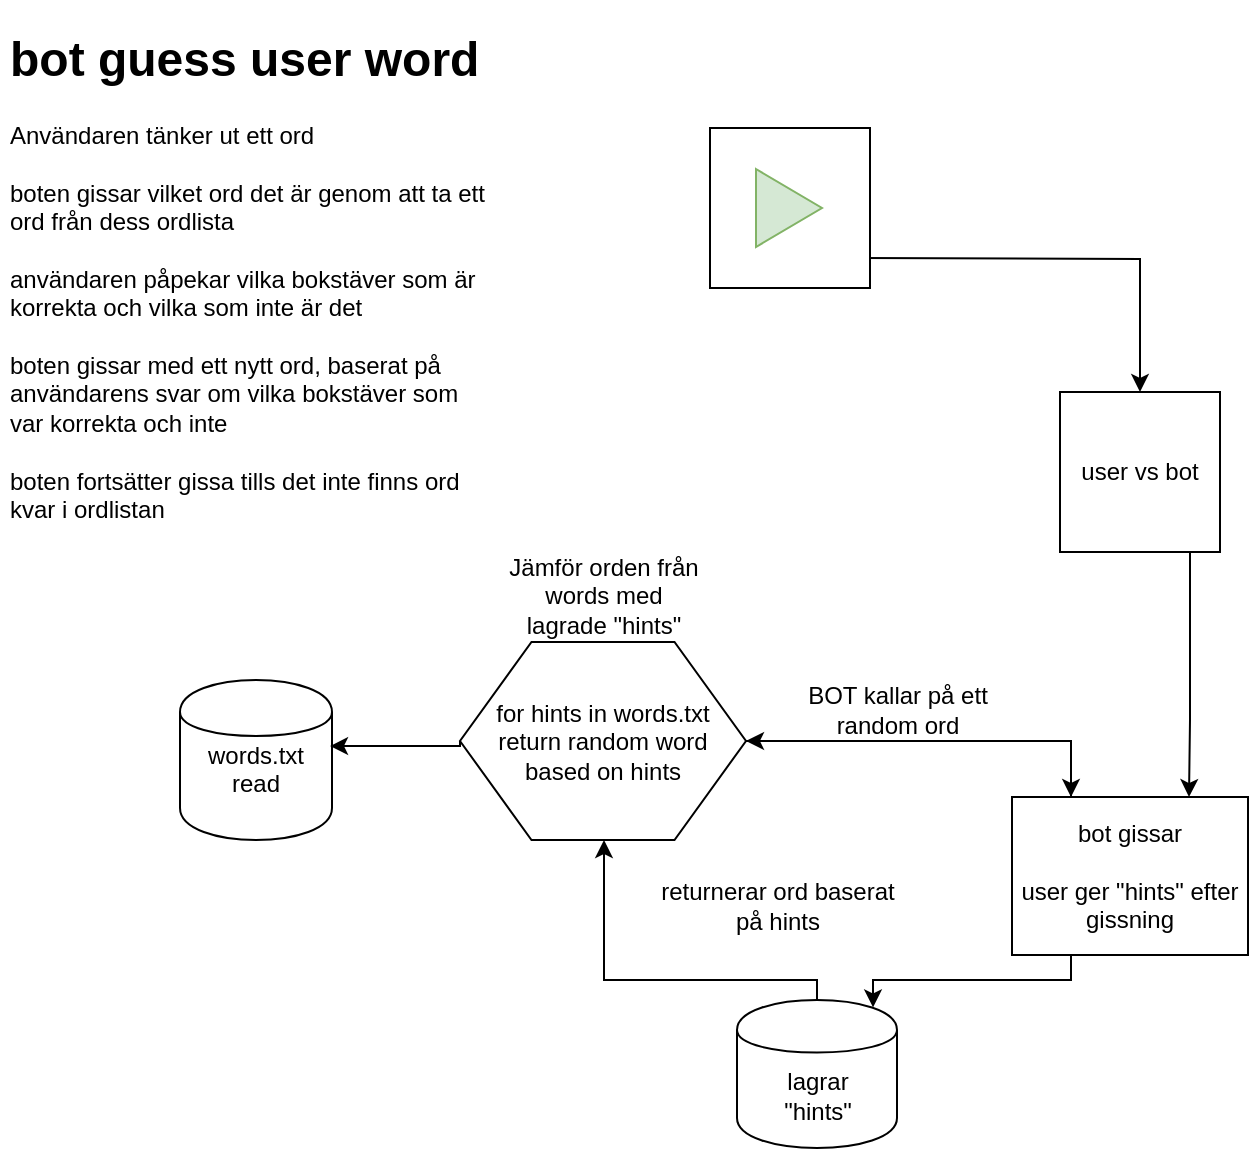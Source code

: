 <mxfile version="11.3.0" type="github" pages="2"><diagram id="BayFlBsPA-Ef_R6_t5vN" name="Page-1"><mxGraphModel dx="718" dy="612" grid="1" gridSize="10" guides="1" tooltips="1" connect="1" arrows="1" fold="1" page="1" pageScale="1" pageWidth="850" pageHeight="1100" math="0" shadow="0"><root><mxCell id="0"/><mxCell id="1" parent="0"/><mxCell id="5FHbaKvfoy41Bbh2jMV5-4" style="edgeStyle=orthogonalEdgeStyle;rounded=0;orthogonalLoop=1;jettySize=auto;html=1;entryX=0.75;entryY=0;entryDx=0;entryDy=0;" edge="1" parent="1" source="Tulo__wce1pPb_o4uQko-7" target="5FHbaKvfoy41Bbh2jMV5-1"><mxGeometry relative="1" as="geometry"><Array as="points"><mxPoint x="625" y="420"/><mxPoint x="625" y="420"/></Array></mxGeometry></mxCell><mxCell id="Tulo__wce1pPb_o4uQko-7" value="user vs bot" style="whiteSpace=wrap;html=1;aspect=fixed;" parent="1" vertex="1"><mxGeometry x="560" y="256" width="80" height="80" as="geometry"/></mxCell><mxCell id="Tulo__wce1pPb_o4uQko-8" value="&lt;div&gt;words.txt&lt;br&gt;read&lt;/div&gt;&lt;div&gt;&lt;br&gt;&lt;/div&gt;" style="shape=cylinder;whiteSpace=wrap;html=1;boundedLbl=1;backgroundOutline=1;" parent="1" vertex="1"><mxGeometry x="120" y="400" width="76" height="80" as="geometry"/></mxCell><mxCell id="Tulo__wce1pPb_o4uQko-24" style="edgeStyle=orthogonalEdgeStyle;rounded=0;orthogonalLoop=1;jettySize=auto;html=1;" parent="1" target="Tulo__wce1pPb_o4uQko-7" edge="1"><mxGeometry relative="1" as="geometry"><mxPoint x="460" y="189" as="sourcePoint"/></mxGeometry></mxCell><mxCell id="Tulo__wce1pPb_o4uQko-26" value="&lt;h1&gt;bot guess user word&lt;br&gt;&lt;/h1&gt;&lt;p&gt;Användaren tänker ut ett ord&lt;br&gt;&lt;br&gt;boten gissar vilket ord det är genom att ta ett ord från dess ordlista&lt;br&gt;&lt;br&gt;användaren påpekar vilka bokstäver som är korrekta och vilka som inte är det&lt;br&gt;&lt;br&gt;boten gissar med ett nytt ord, baserat på användarens svar om vilka bokstäver som var korrekta och inte&lt;br&gt;&lt;br&gt;boten fortsätter gissa tills det inte finns ord kvar i ordlistan&lt;br&gt;&lt;/p&gt;" style="text;html=1;strokeColor=none;fillColor=none;spacing=5;spacingTop=-20;whiteSpace=wrap;overflow=hidden;rounded=0;" parent="1" vertex="1"><mxGeometry x="30" y="70" width="250" height="310" as="geometry"/></mxCell><mxCell id="5FHbaKvfoy41Bbh2jMV5-49" style="edgeStyle=orthogonalEdgeStyle;rounded=0;orthogonalLoop=1;jettySize=auto;html=1;entryX=0.85;entryY=0.05;entryDx=0;entryDy=0;entryPerimeter=0;exitX=0.25;exitY=1;exitDx=0;exitDy=0;" edge="1" parent="1" source="5FHbaKvfoy41Bbh2jMV5-1" target="5FHbaKvfoy41Bbh2jMV5-46"><mxGeometry relative="1" as="geometry"><mxPoint x="490" y="513" as="targetPoint"/><Array as="points"><mxPoint x="566" y="550"/><mxPoint x="467" y="550"/></Array></mxGeometry></mxCell><mxCell id="5FHbaKvfoy41Bbh2jMV5-62" style="edgeStyle=orthogonalEdgeStyle;rounded=0;orthogonalLoop=1;jettySize=auto;html=1;exitX=0.25;exitY=0;exitDx=0;exitDy=0;entryX=1;entryY=0.5;entryDx=0;entryDy=0;" edge="1" parent="1" source="5FHbaKvfoy41Bbh2jMV5-1" target="5FHbaKvfoy41Bbh2jMV5-11"><mxGeometry relative="1" as="geometry"/></mxCell><mxCell id="5FHbaKvfoy41Bbh2jMV5-1" value="bot gissar&lt;br&gt;&lt;br&gt;user ger &quot;hints&quot; efter gissning" style="shape=rectangle;whiteSpace=wrap;html=1;backgroundOutline=1;" vertex="1" parent="1"><mxGeometry x="536" y="458.5" width="118" height="79" as="geometry"/></mxCell><mxCell id="5FHbaKvfoy41Bbh2jMV5-63" style="edgeStyle=orthogonalEdgeStyle;rounded=0;orthogonalLoop=1;jettySize=auto;html=1;entryX=0.25;entryY=0;entryDx=0;entryDy=0;" edge="1" parent="1" source="5FHbaKvfoy41Bbh2jMV5-11" target="5FHbaKvfoy41Bbh2jMV5-1"><mxGeometry relative="1" as="geometry"/></mxCell><mxCell id="5FHbaKvfoy41Bbh2jMV5-64" style="edgeStyle=orthogonalEdgeStyle;rounded=0;orthogonalLoop=1;jettySize=auto;html=1;exitX=0;exitY=0.5;exitDx=0;exitDy=0;entryX=0.987;entryY=0.413;entryDx=0;entryDy=0;entryPerimeter=0;" edge="1" parent="1" source="5FHbaKvfoy41Bbh2jMV5-11" target="Tulo__wce1pPb_o4uQko-8"><mxGeometry relative="1" as="geometry"><Array as="points"><mxPoint x="260" y="433"/></Array></mxGeometry></mxCell><mxCell id="5FHbaKvfoy41Bbh2jMV5-11" value="for hints in words.txt&lt;br&gt;&lt;div&gt;return random word&lt;br&gt;based on hints&lt;br&gt;&lt;/div&gt;" style="shape=hexagon;perimeter=hexagonPerimeter2;whiteSpace=wrap;html=1;" vertex="1" parent="1"><mxGeometry x="260" y="381" width="143" height="99" as="geometry"/></mxCell><mxCell id="5FHbaKvfoy41Bbh2jMV5-41" value="" style="whiteSpace=wrap;html=1;aspect=fixed;" vertex="1" parent="1"><mxGeometry x="385" y="124" width="80" height="80" as="geometry"/></mxCell><mxCell id="5FHbaKvfoy41Bbh2jMV5-42" value="" style="triangle;whiteSpace=wrap;html=1;fillColor=#d5e8d4;strokeColor=#82b366;" vertex="1" parent="1"><mxGeometry x="408" y="144.5" width="33" height="39" as="geometry"/></mxCell><mxCell id="5FHbaKvfoy41Bbh2jMV5-50" style="edgeStyle=orthogonalEdgeStyle;rounded=0;orthogonalLoop=1;jettySize=auto;html=1;" edge="1" parent="1" source="5FHbaKvfoy41Bbh2jMV5-46" target="5FHbaKvfoy41Bbh2jMV5-11"><mxGeometry relative="1" as="geometry"><Array as="points"><mxPoint x="439" y="550"/><mxPoint x="332" y="550"/></Array></mxGeometry></mxCell><mxCell id="5FHbaKvfoy41Bbh2jMV5-46" value="lagrar&lt;br&gt;&quot;hints&quot;" style="shape=cylinder;whiteSpace=wrap;html=1;boundedLbl=1;backgroundOutline=1;" vertex="1" parent="1"><mxGeometry x="398.5" y="560" width="80" height="74" as="geometry"/></mxCell><mxCell id="5FHbaKvfoy41Bbh2jMV5-48" value="BOT kallar på ett random ord" style="text;html=1;strokeColor=none;fillColor=none;align=center;verticalAlign=middle;whiteSpace=wrap;rounded=0;" vertex="1" parent="1"><mxGeometry x="414" y="400" width="130" height="30" as="geometry"/></mxCell><mxCell id="5FHbaKvfoy41Bbh2jMV5-52" value="Jämför orden från words med &lt;br&gt;lagrade &quot;hints&quot;" style="text;html=1;strokeColor=none;fillColor=none;align=center;verticalAlign=middle;whiteSpace=wrap;rounded=0;" vertex="1" parent="1"><mxGeometry x="266.5" y="340" width="130" height="36" as="geometry"/></mxCell><mxCell id="5FHbaKvfoy41Bbh2jMV5-58" value="returnerar ord baserat på hints" style="text;html=1;strokeColor=none;fillColor=none;align=center;verticalAlign=middle;whiteSpace=wrap;rounded=0;" vertex="1" parent="1"><mxGeometry x="359" y="498" width="120" height="29" as="geometry"/></mxCell></root></mxGraphModel></diagram><diagram id="ZDW5Q5kqDTgxZgxZ_2RT" name="Page-2"><mxGraphModel dx="718" dy="612" grid="1" gridSize="10" guides="1" tooltips="1" connect="1" arrows="1" fold="1" page="1" pageScale="1" pageWidth="850" pageHeight="1100" math="0" shadow="0"><root><mxCell id="-W6dEG40oAxmj2oTHext-0"/><mxCell id="-W6dEG40oAxmj2oTHext-1" parent="-W6dEG40oAxmj2oTHext-0"/><mxCell id="-W6dEG40oAxmj2oTHext-2" value="&lt;h1&gt;def compare():&lt;br&gt;&lt;/h1&gt;&lt;p&gt;import list of words from the database: 'words.txt'&lt;/p&gt;&lt;p&gt;&lt;br&gt;&lt;/p&gt;for word in words_list:&lt;br&gt;&lt;div&gt;&amp;nbsp;&amp;nbsp;&amp;nbsp; for hint in hints_list:&lt;/div&gt;&lt;div&gt;&amp;nbsp;&amp;nbsp;&amp;nbsp;&amp;nbsp;&amp;nbsp;&amp;nbsp;&amp;nbsp;&amp;nbsp; if hint in word:&lt;/div&gt;&lt;div&gt;&amp;nbsp;&amp;nbsp;&amp;nbsp;&amp;nbsp;&amp;nbsp;&amp;nbsp;&amp;nbsp;&amp;nbsp;&amp;nbsp;&amp;nbsp;&amp;nbsp; append.word in potential_word_list&lt;br&gt;&lt;/div&gt;" style="text;html=1;strokeColor=none;fillColor=none;spacing=5;spacingTop=-20;whiteSpace=wrap;overflow=hidden;rounded=0;" vertex="1" parent="-W6dEG40oAxmj2oTHext-1"><mxGeometry x="200" y="80" width="340" height="370" as="geometry"/></mxCell></root></mxGraphModel></diagram></mxfile>